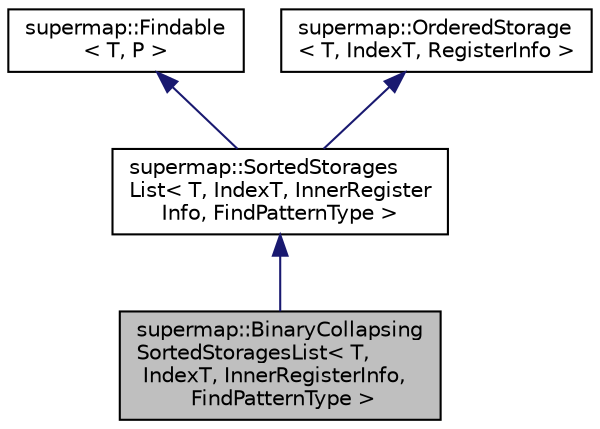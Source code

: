 digraph "supermap::BinaryCollapsingSortedStoragesList&lt; T, IndexT, InnerRegisterInfo, FindPatternType &gt;"
{
 // LATEX_PDF_SIZE
  edge [fontname="Helvetica",fontsize="10",labelfontname="Helvetica",labelfontsize="10"];
  node [fontname="Helvetica",fontsize="10",shape=record];
  Node1 [label="supermap::BinaryCollapsing\lSortedStoragesList\< T,\l IndexT, InnerRegisterInfo,\l FindPatternType \>",height=0.2,width=0.4,color="black", fillcolor="grey75", style="filled", fontcolor="black",tooltip="List of SortedSingleFileIndexedStorage. For each storage, the rank is determined as log_2(SIZE / Rank..."];
  Node2 -> Node1 [dir="back",color="midnightblue",fontsize="10",style="solid",fontname="Helvetica"];
  Node2 [label="supermap::SortedStorages\lList\< T, IndexT, InnerRegister\lInfo, FindPatternType \>",height=0.2,width=0.4,color="black", fillcolor="white", style="filled",URL="$classsupermap_1_1SortedStoragesList.html",tooltip=" "];
  Node3 -> Node2 [dir="back",color="midnightblue",fontsize="10",style="solid",fontname="Helvetica"];
  Node3 [label="supermap::Findable\l\< T, P \>",height=0.2,width=0.4,color="black", fillcolor="white", style="filled",URL="$classsupermap_1_1Findable.html",tooltip="An abstract storage where element of type T can be found."];
  Node4 -> Node2 [dir="back",color="midnightblue",fontsize="10",style="solid",fontname="Helvetica"];
  Node4 [label="supermap::OrderedStorage\l\< T, IndexT, RegisterInfo \>",height=0.2,width=0.4,color="black", fillcolor="white", style="filled",URL="$classsupermap_1_1OrderedStorage.html",tooltip="An abstract storage, where elements has particular order. Element added later is of lower order."];
}
